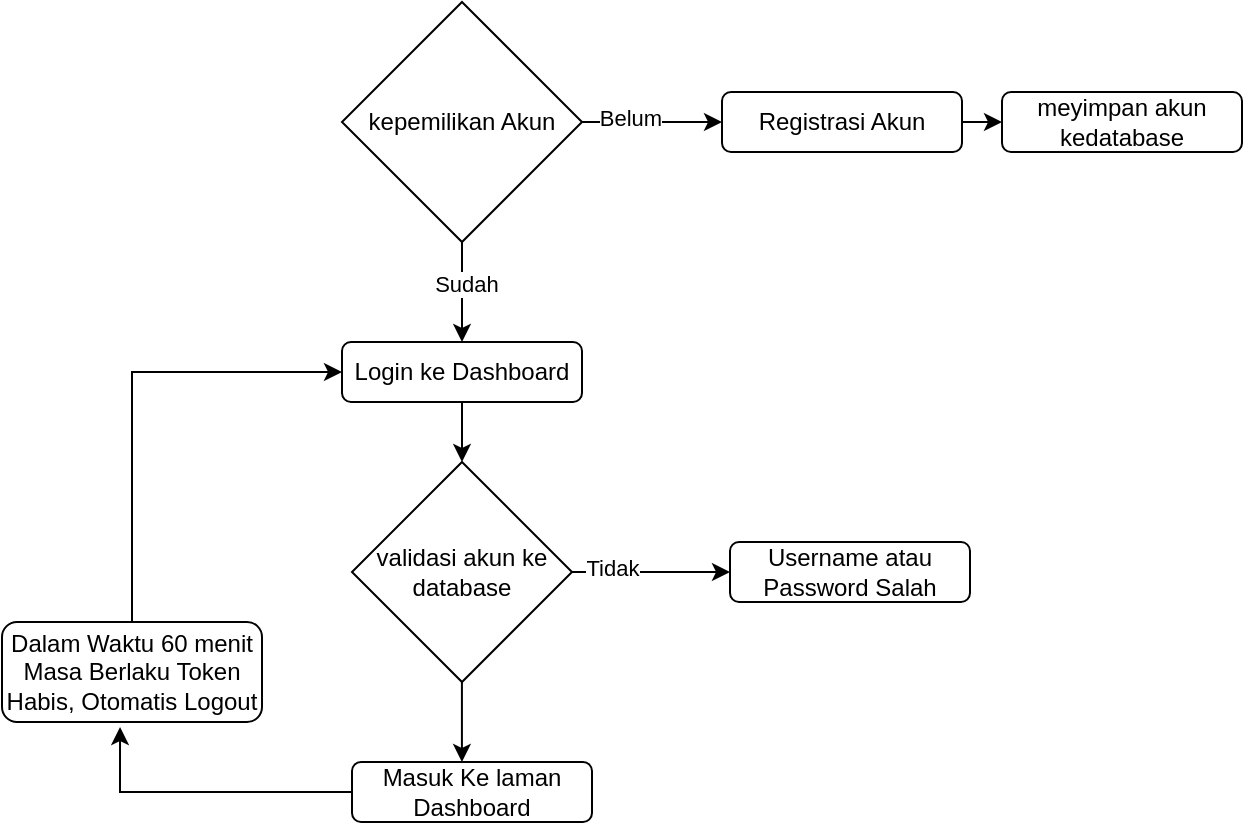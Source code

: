<mxfile version="24.6.4" type="device">
  <diagram name="Page-1" id="TbTFKm__2YyOvWIT1WuD">
    <mxGraphModel dx="954" dy="638" grid="1" gridSize="10" guides="1" tooltips="1" connect="1" arrows="1" fold="1" page="1" pageScale="1" pageWidth="827" pageHeight="1169" math="0" shadow="0">
      <root>
        <mxCell id="0" />
        <mxCell id="1" parent="0" />
        <mxCell id="NzhI3UWQht6o8jug8BFg-8" style="edgeStyle=orthogonalEdgeStyle;rounded=0;orthogonalLoop=1;jettySize=auto;html=1;" edge="1" parent="1" source="2r6t3OLS04NrNTJb4mnr-1">
          <mxGeometry relative="1" as="geometry">
            <mxPoint x="550" y="80" as="targetPoint" />
          </mxGeometry>
        </mxCell>
        <mxCell id="2r6t3OLS04NrNTJb4mnr-1" value="Registrasi Akun" style="rounded=1;whiteSpace=wrap;html=1;" parent="1" vertex="1">
          <mxGeometry x="410" y="65" width="120" height="30" as="geometry" />
        </mxCell>
        <mxCell id="NzhI3UWQht6o8jug8BFg-2" style="edgeStyle=orthogonalEdgeStyle;rounded=0;orthogonalLoop=1;jettySize=auto;html=1;entryX=0.5;entryY=0;entryDx=0;entryDy=0;" edge="1" parent="1" source="2r6t3OLS04NrNTJb4mnr-2" target="NzhI3UWQht6o8jug8BFg-1">
          <mxGeometry relative="1" as="geometry" />
        </mxCell>
        <mxCell id="NzhI3UWQht6o8jug8BFg-6" value="Sudah" style="edgeLabel;html=1;align=center;verticalAlign=middle;resizable=0;points=[];" vertex="1" connectable="0" parent="NzhI3UWQht6o8jug8BFg-2">
          <mxGeometry x="-0.16" y="2" relative="1" as="geometry">
            <mxPoint as="offset" />
          </mxGeometry>
        </mxCell>
        <mxCell id="NzhI3UWQht6o8jug8BFg-4" style="edgeStyle=orthogonalEdgeStyle;rounded=0;orthogonalLoop=1;jettySize=auto;html=1;entryX=0;entryY=0.5;entryDx=0;entryDy=0;" edge="1" parent="1" source="2r6t3OLS04NrNTJb4mnr-2" target="2r6t3OLS04NrNTJb4mnr-1">
          <mxGeometry relative="1" as="geometry" />
        </mxCell>
        <mxCell id="NzhI3UWQht6o8jug8BFg-5" value="Belum" style="edgeLabel;html=1;align=center;verticalAlign=middle;resizable=0;points=[];" vertex="1" connectable="0" parent="NzhI3UWQht6o8jug8BFg-4">
          <mxGeometry x="-0.32" y="2" relative="1" as="geometry">
            <mxPoint as="offset" />
          </mxGeometry>
        </mxCell>
        <mxCell id="2r6t3OLS04NrNTJb4mnr-2" value="kepemilikan Akun" style="rhombus;whiteSpace=wrap;html=1;" parent="1" vertex="1">
          <mxGeometry x="220" y="20" width="120" height="120" as="geometry" />
        </mxCell>
        <mxCell id="NzhI3UWQht6o8jug8BFg-11" style="edgeStyle=orthogonalEdgeStyle;rounded=0;orthogonalLoop=1;jettySize=auto;html=1;" edge="1" parent="1" source="NzhI3UWQht6o8jug8BFg-1" target="NzhI3UWQht6o8jug8BFg-10">
          <mxGeometry relative="1" as="geometry" />
        </mxCell>
        <mxCell id="NzhI3UWQht6o8jug8BFg-1" value="Login ke Dashboard" style="rounded=1;whiteSpace=wrap;html=1;" vertex="1" parent="1">
          <mxGeometry x="220" y="190" width="120" height="30" as="geometry" />
        </mxCell>
        <mxCell id="NzhI3UWQht6o8jug8BFg-9" value="meyimpan akun kedatabase" style="rounded=1;whiteSpace=wrap;html=1;" vertex="1" parent="1">
          <mxGeometry x="550" y="65" width="120" height="30" as="geometry" />
        </mxCell>
        <mxCell id="NzhI3UWQht6o8jug8BFg-12" style="edgeStyle=orthogonalEdgeStyle;rounded=0;orthogonalLoop=1;jettySize=auto;html=1;entryX=0;entryY=0.5;entryDx=0;entryDy=0;" edge="1" parent="1" source="NzhI3UWQht6o8jug8BFg-10" target="NzhI3UWQht6o8jug8BFg-16">
          <mxGeometry relative="1" as="geometry">
            <mxPoint x="390" y="285" as="targetPoint" />
          </mxGeometry>
        </mxCell>
        <mxCell id="NzhI3UWQht6o8jug8BFg-13" value="Tidak" style="edgeLabel;html=1;align=center;verticalAlign=middle;resizable=0;points=[];" vertex="1" connectable="0" parent="NzhI3UWQht6o8jug8BFg-12">
          <mxGeometry x="-0.511" y="2" relative="1" as="geometry">
            <mxPoint as="offset" />
          </mxGeometry>
        </mxCell>
        <mxCell id="NzhI3UWQht6o8jug8BFg-18" style="edgeStyle=orthogonalEdgeStyle;rounded=0;orthogonalLoop=1;jettySize=auto;html=1;entryX=0.458;entryY=0;entryDx=0;entryDy=0;entryPerimeter=0;" edge="1" parent="1" source="NzhI3UWQht6o8jug8BFg-10" target="NzhI3UWQht6o8jug8BFg-17">
          <mxGeometry relative="1" as="geometry">
            <mxPoint x="290" y="390" as="targetPoint" />
          </mxGeometry>
        </mxCell>
        <mxCell id="NzhI3UWQht6o8jug8BFg-10" value="validasi akun ke database" style="rhombus;whiteSpace=wrap;html=1;" vertex="1" parent="1">
          <mxGeometry x="225" y="250" width="110" height="110" as="geometry" />
        </mxCell>
        <mxCell id="NzhI3UWQht6o8jug8BFg-16" value="Username atau Password Salah" style="rounded=1;whiteSpace=wrap;html=1;" vertex="1" parent="1">
          <mxGeometry x="414" y="290" width="120" height="30" as="geometry" />
        </mxCell>
        <mxCell id="NzhI3UWQht6o8jug8BFg-17" value="Masuk Ke laman Dashboard" style="rounded=1;whiteSpace=wrap;html=1;" vertex="1" parent="1">
          <mxGeometry x="225" y="400" width="120" height="30" as="geometry" />
        </mxCell>
        <mxCell id="NzhI3UWQht6o8jug8BFg-21" style="edgeStyle=orthogonalEdgeStyle;rounded=0;orthogonalLoop=1;jettySize=auto;html=1;entryX=0;entryY=0.5;entryDx=0;entryDy=0;exitX=0.5;exitY=0;exitDx=0;exitDy=0;" edge="1" parent="1" source="NzhI3UWQht6o8jug8BFg-19" target="NzhI3UWQht6o8jug8BFg-1">
          <mxGeometry relative="1" as="geometry" />
        </mxCell>
        <mxCell id="NzhI3UWQht6o8jug8BFg-19" value="Dalam Waktu 60 menit Masa Berlaku Token Habis, Otomatis Logout" style="rounded=1;whiteSpace=wrap;html=1;" vertex="1" parent="1">
          <mxGeometry x="50" y="330" width="130" height="50" as="geometry" />
        </mxCell>
        <mxCell id="NzhI3UWQht6o8jug8BFg-20" style="edgeStyle=orthogonalEdgeStyle;rounded=0;orthogonalLoop=1;jettySize=auto;html=1;entryX=0.454;entryY=1.05;entryDx=0;entryDy=0;entryPerimeter=0;" edge="1" parent="1" source="NzhI3UWQht6o8jug8BFg-17" target="NzhI3UWQht6o8jug8BFg-19">
          <mxGeometry relative="1" as="geometry" />
        </mxCell>
      </root>
    </mxGraphModel>
  </diagram>
</mxfile>
